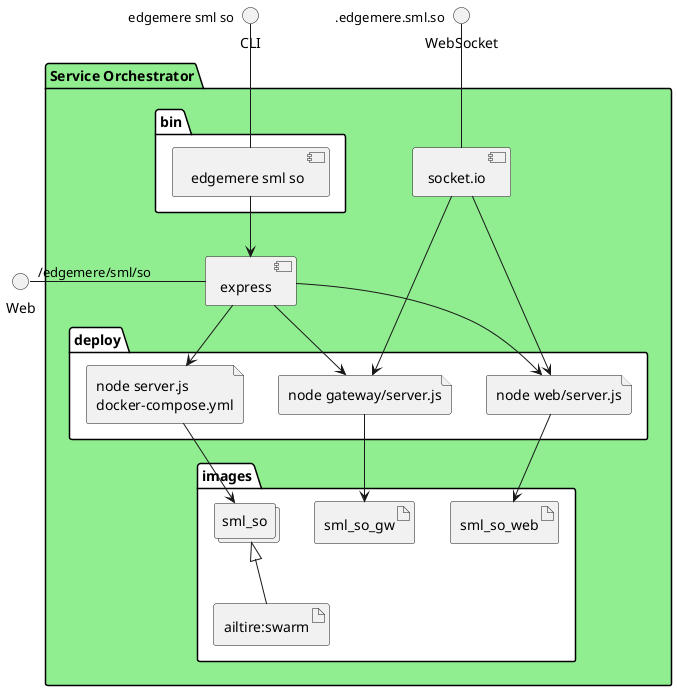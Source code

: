 @startuml
  interface CLI
  interface Web
  interface WebSocket
package "Service Orchestrator" #lightgreen {
  component express as REST
  component socket.io as socket
  folder bin #ffffff {
    component " edgemere sml so" as binName
  }
  binName --> REST

  folder deploy #ffffff {
      file "node server.js\ndocker-compose.yml" as sml_so_container
      REST --> sml_so_container

  
    file "node web/server.js" as web_container
    REST --> web_container
    socket ---> web_container
  
    file "node gateway/server.js" as gateway_container
    REST --> gateway_container
    socket ---> gateway_container
  
  }
  folder images #ffffff {
    collections "sml_so" as sml_soimage
    artifact "ailtire:swarm" as ailtireswarm
    sml_soimage <|-- ailtireswarm
    sml_so_container --> sml_soimage

  
      artifact sml_so_web
      web_container --> sml_so_web
    
      artifact sml_so_gw
      gateway_container --> sml_so_gw
    
  }
}
CLI " edgemere sml so" -- binName
Web "/edgemere/sml/so" - REST
WebSocket ".edgemere.sml.so" -- socket

@enduml
